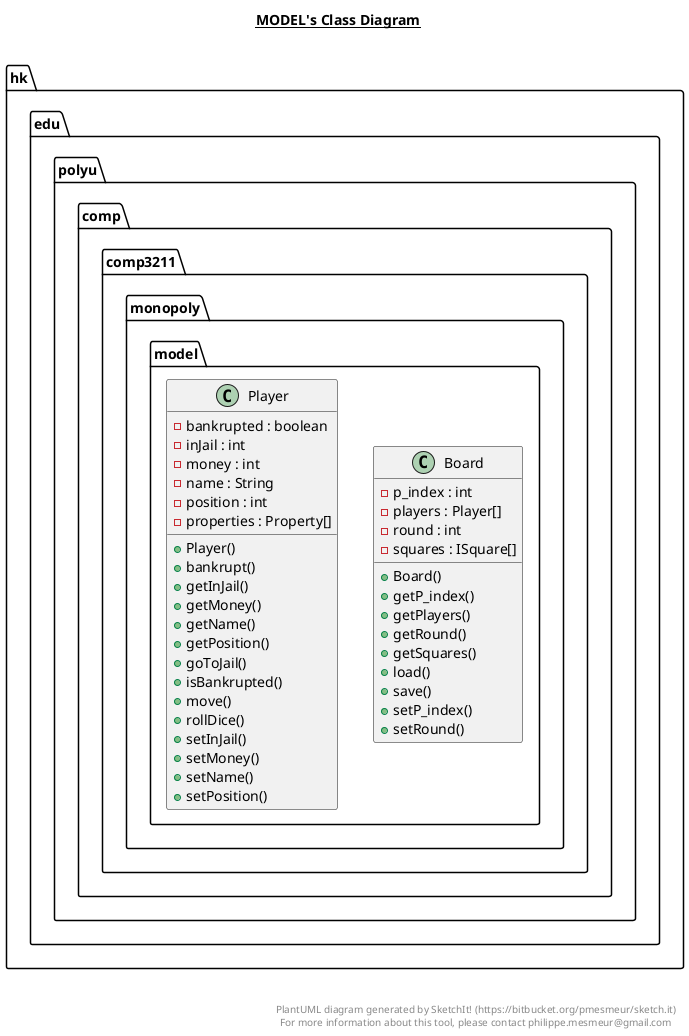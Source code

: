 @startuml

title __MODEL's Class Diagram__\n

  namespace hk.edu.polyu.comp.comp3211.monopoly {
    namespace model {
      class hk.edu.polyu.comp.comp3211.monopoly.model.Board {
          - p_index : int
          - players : Player[]
          - round : int
          - squares : ISquare[]
          + Board()
          + getP_index()
          + getPlayers()
          + getRound()
          + getSquares()
          + load()
          + save()
          + setP_index()
          + setRound()
      }
    }
  }
  

  namespace hk.edu.polyu.comp.comp3211.monopoly {
    namespace model {
      class hk.edu.polyu.comp.comp3211.monopoly.model.Player {
          - bankrupted : boolean
          - inJail : int
          - money : int
          - name : String
          - position : int
          - properties : Property[]
          + Player()
          + bankrupt()
          + getInJail()
          + getMoney()
          + getName()
          + getPosition()
          + goToJail()
          + isBankrupted()
          + move()
          + rollDice()
          + setInJail()
          + setMoney()
          + setName()
          + setPosition()
      }
    }
  }
  



right footer


PlantUML diagram generated by SketchIt! (https://bitbucket.org/pmesmeur/sketch.it)
For more information about this tool, please contact philippe.mesmeur@gmail.com
endfooter

@enduml
